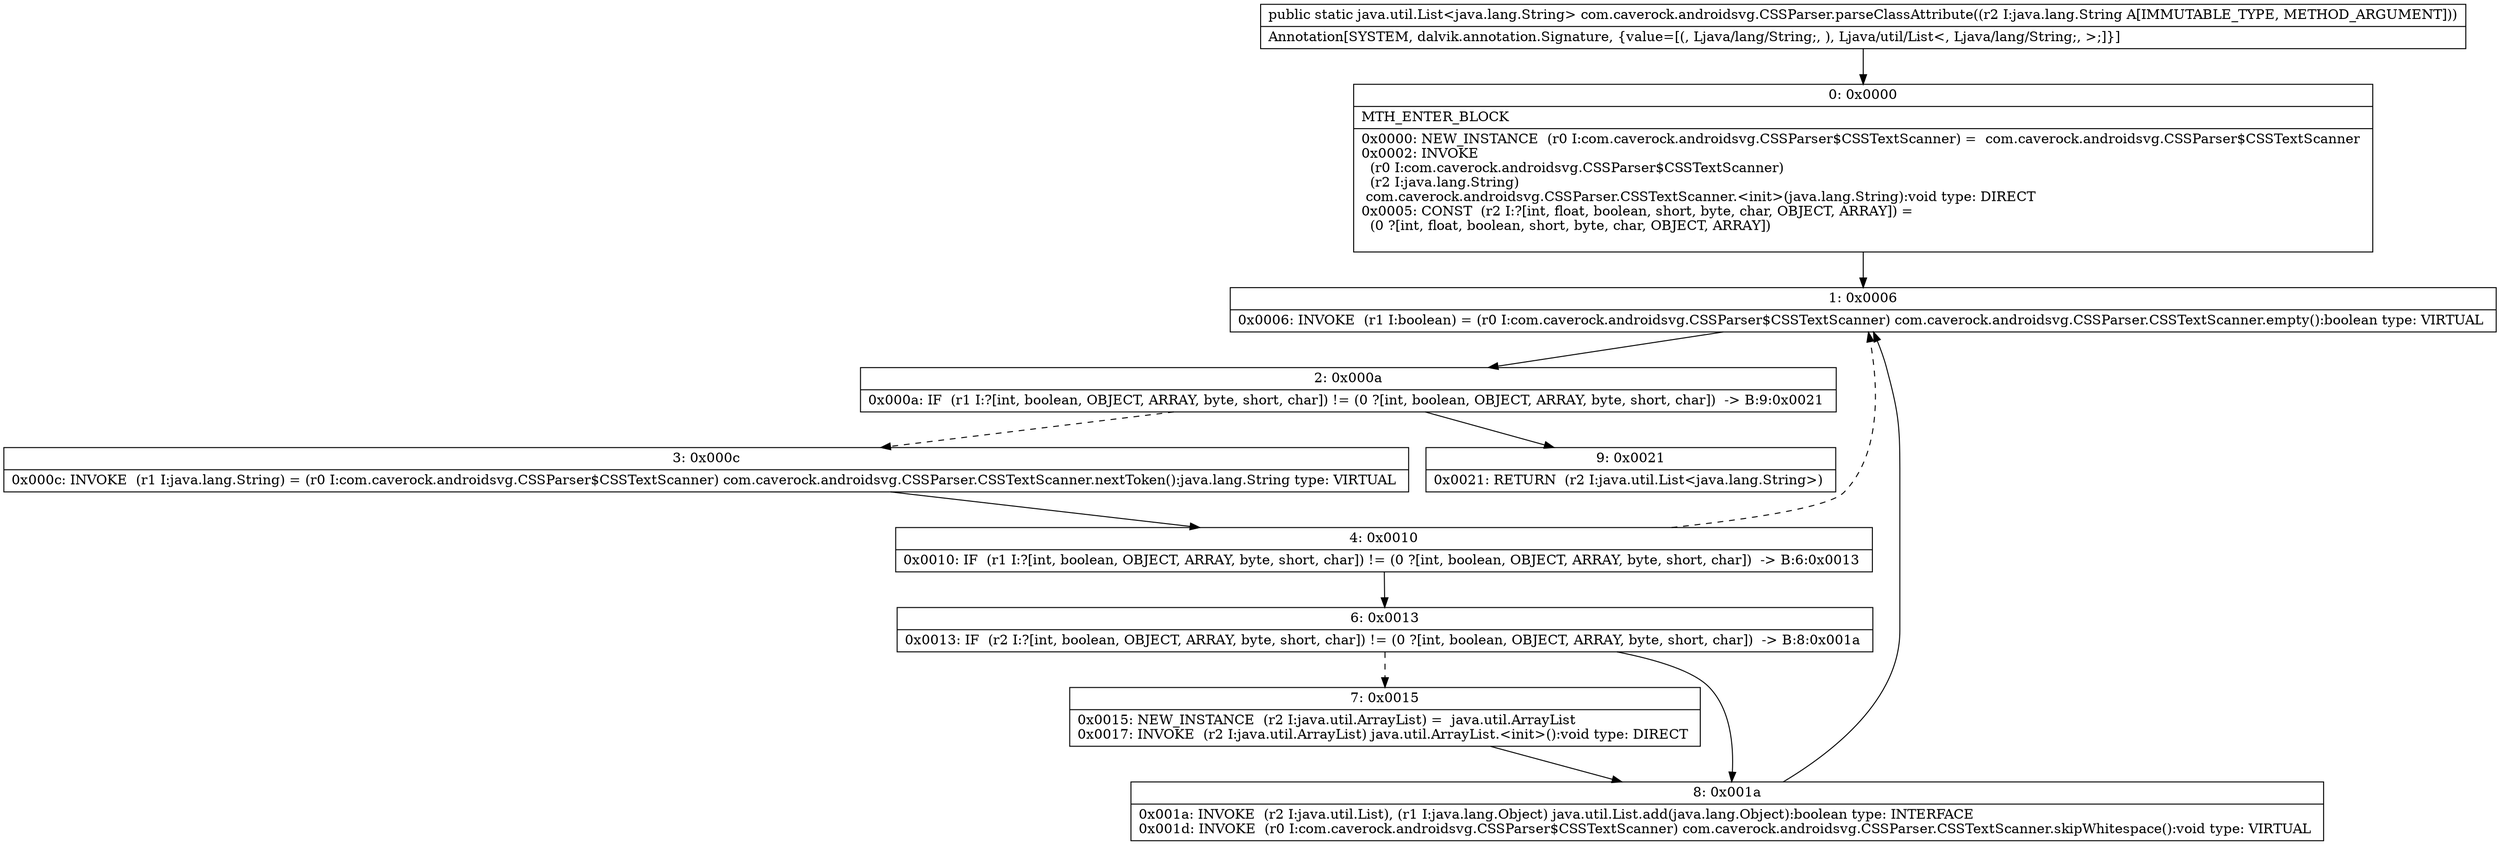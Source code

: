 digraph "CFG forcom.caverock.androidsvg.CSSParser.parseClassAttribute(Ljava\/lang\/String;)Ljava\/util\/List;" {
Node_0 [shape=record,label="{0\:\ 0x0000|MTH_ENTER_BLOCK\l|0x0000: NEW_INSTANCE  (r0 I:com.caverock.androidsvg.CSSParser$CSSTextScanner) =  com.caverock.androidsvg.CSSParser$CSSTextScanner \l0x0002: INVOKE  \l  (r0 I:com.caverock.androidsvg.CSSParser$CSSTextScanner)\l  (r2 I:java.lang.String)\l com.caverock.androidsvg.CSSParser.CSSTextScanner.\<init\>(java.lang.String):void type: DIRECT \l0x0005: CONST  (r2 I:?[int, float, boolean, short, byte, char, OBJECT, ARRAY]) = \l  (0 ?[int, float, boolean, short, byte, char, OBJECT, ARRAY])\l \l}"];
Node_1 [shape=record,label="{1\:\ 0x0006|0x0006: INVOKE  (r1 I:boolean) = (r0 I:com.caverock.androidsvg.CSSParser$CSSTextScanner) com.caverock.androidsvg.CSSParser.CSSTextScanner.empty():boolean type: VIRTUAL \l}"];
Node_2 [shape=record,label="{2\:\ 0x000a|0x000a: IF  (r1 I:?[int, boolean, OBJECT, ARRAY, byte, short, char]) != (0 ?[int, boolean, OBJECT, ARRAY, byte, short, char])  \-\> B:9:0x0021 \l}"];
Node_3 [shape=record,label="{3\:\ 0x000c|0x000c: INVOKE  (r1 I:java.lang.String) = (r0 I:com.caverock.androidsvg.CSSParser$CSSTextScanner) com.caverock.androidsvg.CSSParser.CSSTextScanner.nextToken():java.lang.String type: VIRTUAL \l}"];
Node_4 [shape=record,label="{4\:\ 0x0010|0x0010: IF  (r1 I:?[int, boolean, OBJECT, ARRAY, byte, short, char]) != (0 ?[int, boolean, OBJECT, ARRAY, byte, short, char])  \-\> B:6:0x0013 \l}"];
Node_6 [shape=record,label="{6\:\ 0x0013|0x0013: IF  (r2 I:?[int, boolean, OBJECT, ARRAY, byte, short, char]) != (0 ?[int, boolean, OBJECT, ARRAY, byte, short, char])  \-\> B:8:0x001a \l}"];
Node_7 [shape=record,label="{7\:\ 0x0015|0x0015: NEW_INSTANCE  (r2 I:java.util.ArrayList) =  java.util.ArrayList \l0x0017: INVOKE  (r2 I:java.util.ArrayList) java.util.ArrayList.\<init\>():void type: DIRECT \l}"];
Node_8 [shape=record,label="{8\:\ 0x001a|0x001a: INVOKE  (r2 I:java.util.List), (r1 I:java.lang.Object) java.util.List.add(java.lang.Object):boolean type: INTERFACE \l0x001d: INVOKE  (r0 I:com.caverock.androidsvg.CSSParser$CSSTextScanner) com.caverock.androidsvg.CSSParser.CSSTextScanner.skipWhitespace():void type: VIRTUAL \l}"];
Node_9 [shape=record,label="{9\:\ 0x0021|0x0021: RETURN  (r2 I:java.util.List\<java.lang.String\>) \l}"];
MethodNode[shape=record,label="{public static java.util.List\<java.lang.String\> com.caverock.androidsvg.CSSParser.parseClassAttribute((r2 I:java.lang.String A[IMMUTABLE_TYPE, METHOD_ARGUMENT]))  | Annotation[SYSTEM, dalvik.annotation.Signature, \{value=[(, Ljava\/lang\/String;, ), Ljava\/util\/List\<, Ljava\/lang\/String;, \>;]\}]\l}"];
MethodNode -> Node_0;
Node_0 -> Node_1;
Node_1 -> Node_2;
Node_2 -> Node_3[style=dashed];
Node_2 -> Node_9;
Node_3 -> Node_4;
Node_4 -> Node_6;
Node_4 -> Node_1[style=dashed];
Node_6 -> Node_7[style=dashed];
Node_6 -> Node_8;
Node_7 -> Node_8;
Node_8 -> Node_1;
}


